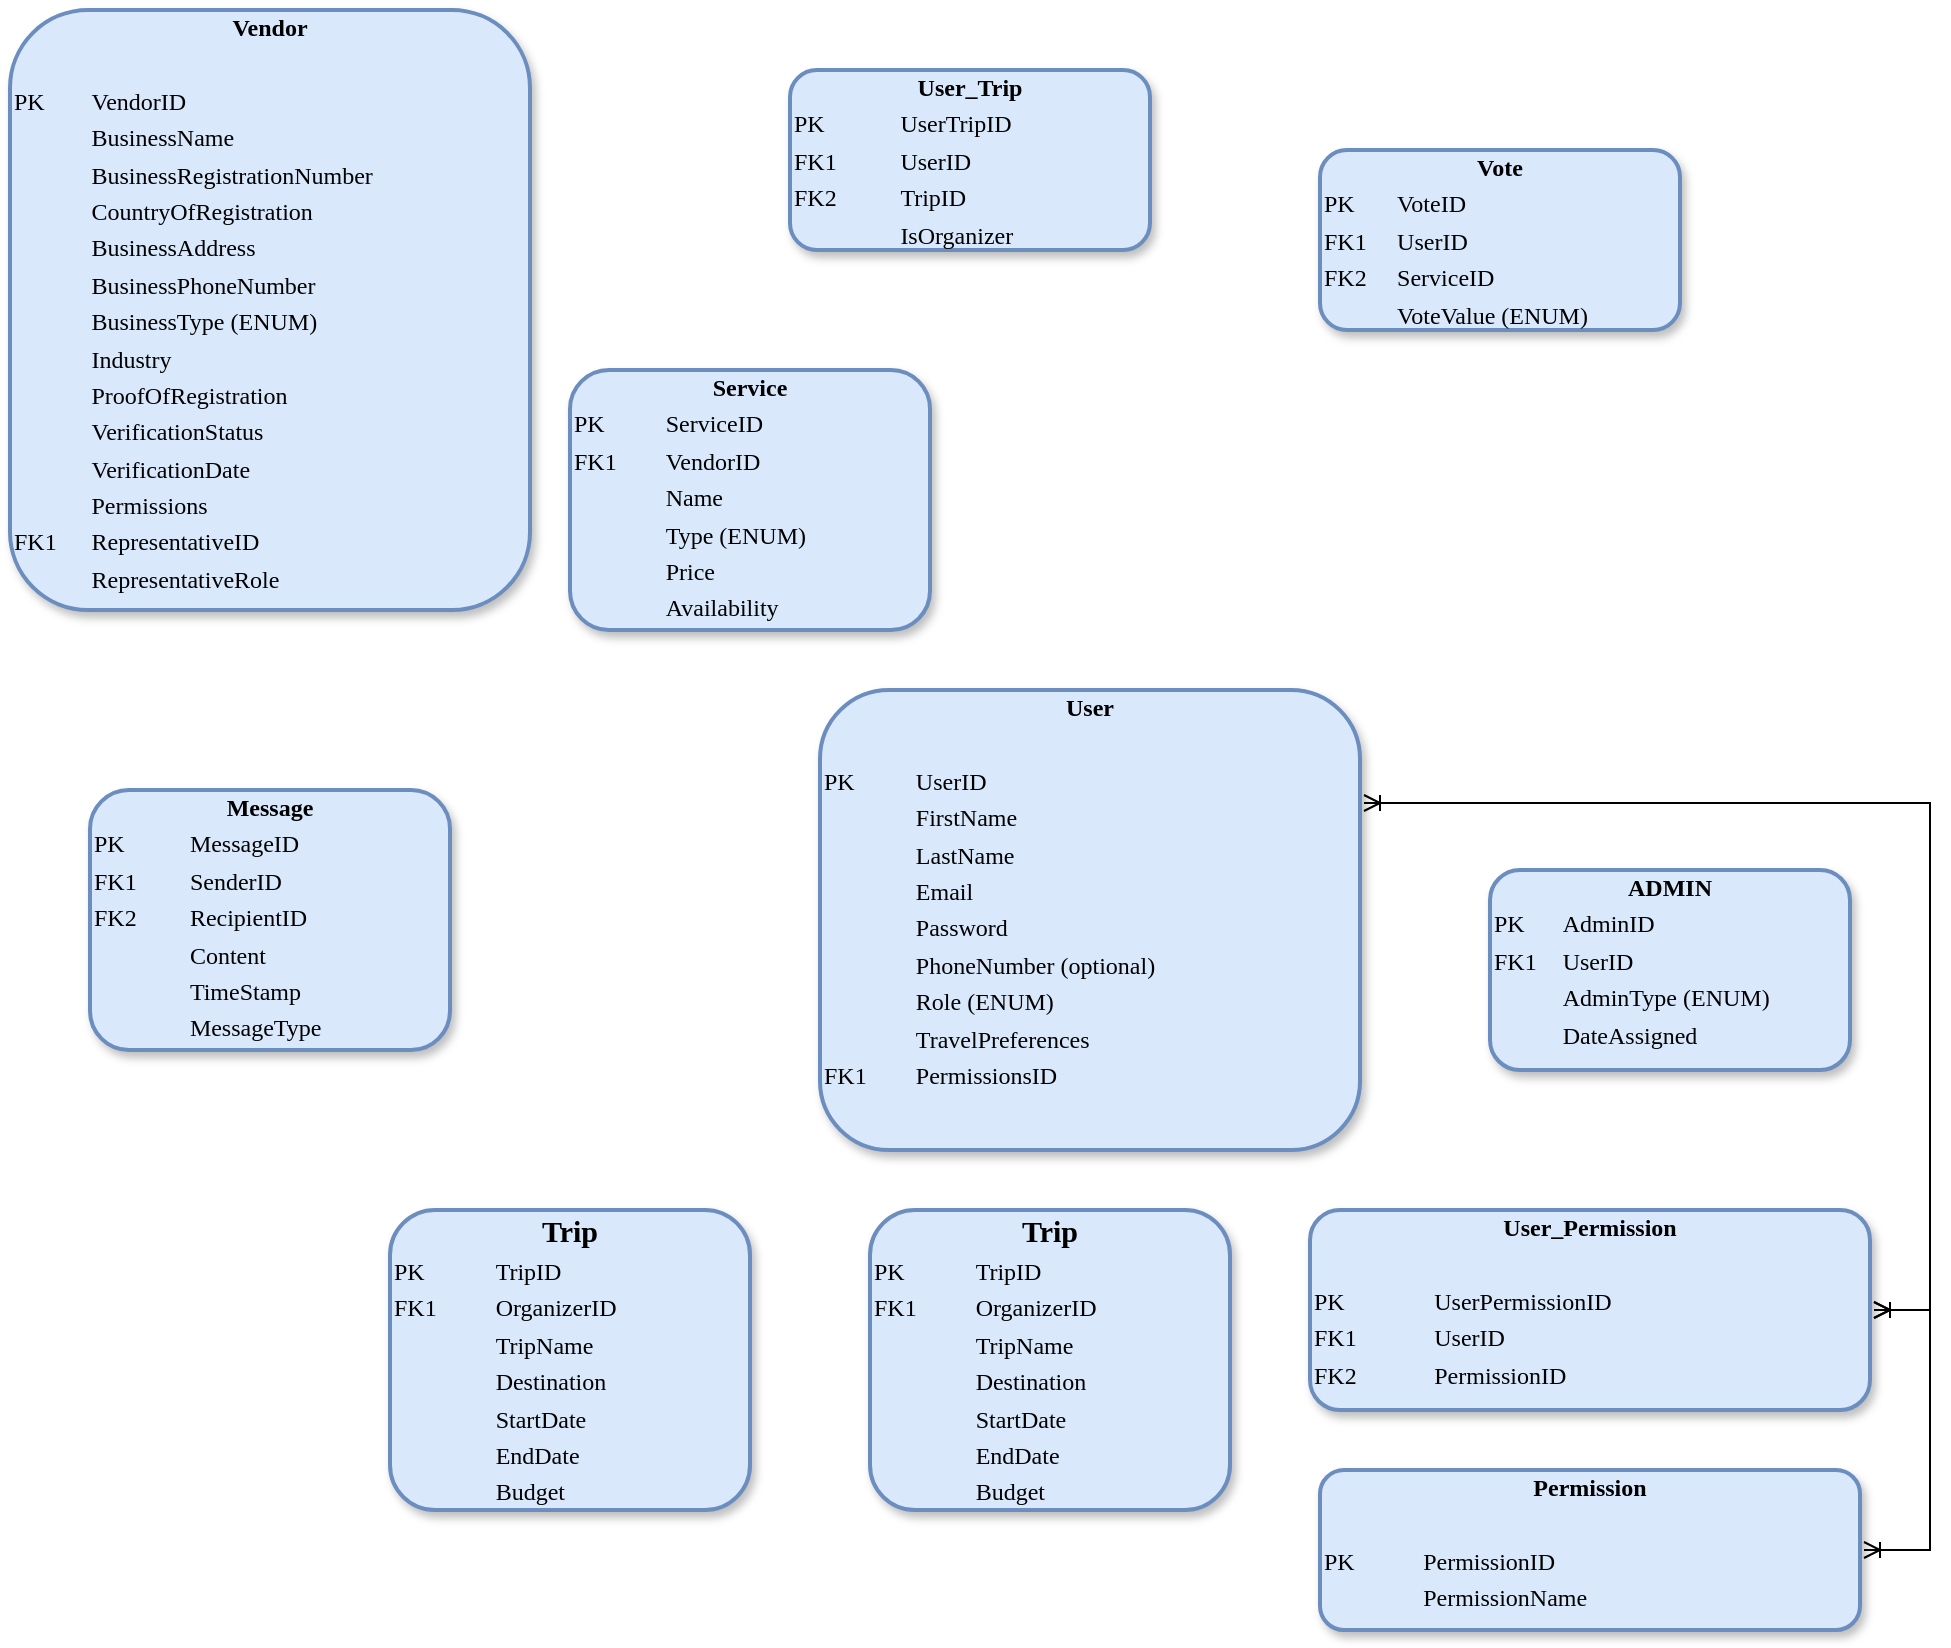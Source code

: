 <mxfile version="24.7.16">
  <diagram name="Page-1" id="2ca16b54-16f6-2749-3443-fa8db7711227">
    <mxGraphModel dx="911" dy="542" grid="1" gridSize="10" guides="1" tooltips="1" connect="1" arrows="1" fold="1" page="1" pageScale="1" pageWidth="1100" pageHeight="850" background="none" math="0" shadow="0">
      <root>
        <mxCell id="0" />
        <mxCell id="1" parent="0" />
        <mxCell id="2ed32ef02a7f4228-2" value="&lt;div class=&quot;custom-cursor-default-hover&quot; style=&quot;text-align: center; box-sizing: border-box; width: 100%; background-image: initial; background-position: initial; background-size: initial; background-repeat: initial; background-attachment: initial; background-origin: initial; background-clip: initial; padding: 2px;&quot;&gt;&lt;b style=&quot;&quot;&gt;&lt;font style=&quot;font-size: 12px;&quot;&gt;Message&lt;/font&gt;&lt;/b&gt;&lt;/div&gt;&lt;table style=&quot;width: 100%;&quot; cellpadding=&quot;2&quot; cellspacing=&quot;0&quot;&gt;&lt;tbody&gt;&lt;tr&gt;&lt;td&gt;PK&lt;/td&gt;&lt;td class=&quot;custom-cursor-default-hover&quot;&gt;MessageID&lt;/td&gt;&lt;/tr&gt;&lt;tr&gt;&lt;td&gt;FK1&lt;/td&gt;&lt;td class=&quot;custom-cursor-default-hover&quot;&gt;SenderID&lt;/td&gt;&lt;/tr&gt;&lt;tr&gt;&lt;td&gt;FK2&lt;/td&gt;&lt;td class=&quot;custom-cursor-default-hover&quot;&gt;RecipientID&lt;/td&gt;&lt;/tr&gt;&lt;tr&gt;&lt;td&gt;&lt;br&gt;&lt;/td&gt;&lt;td class=&quot;custom-cursor-default-hover&quot;&gt;Content&lt;br&gt;&lt;/td&gt;&lt;/tr&gt;&lt;tr&gt;&lt;td class=&quot;custom-cursor-default-hover&quot;&gt;&lt;br&gt;&lt;/td&gt;&lt;td class=&quot;custom-cursor-default-hover&quot;&gt;TimeStamp&lt;br&gt;&lt;/td&gt;&lt;/tr&gt;&lt;tr&gt;&lt;td class=&quot;custom-cursor-default-hover&quot;&gt;&lt;br&gt;&lt;/td&gt;&lt;td class=&quot;custom-cursor-default-hover&quot;&gt;MessageType&lt;/td&gt;&lt;/tr&gt;&lt;/tbody&gt;&lt;/table&gt;" style="verticalAlign=top;align=left;overflow=fill;html=1;rounded=1;shadow=1;comic=0;labelBackgroundColor=none;strokeWidth=2;fontFamily=Verdana;fontSize=12;strokeColor=#6c8ebf;fontColor=default;fillColor=#dae8fc;gradientColor=none;" parent="1" vertex="1">
          <mxGeometry x="50" y="400" width="180" height="130" as="geometry" />
        </mxCell>
        <mxCell id="2ed32ef02a7f4228-3" value="&lt;div class=&quot;custom-cursor-default-hover&quot; style=&quot;text-align: center; box-sizing: border-box; width: 100%; background-image: initial; background-position: initial; background-size: initial; background-repeat: initial; background-attachment: initial; background-origin: initial; background-clip: initial; padding: 2px;&quot;&gt;&lt;b style=&quot;&quot;&gt;User_Trip&lt;/b&gt;&lt;/div&gt;&lt;table style=&quot;width: 100% ; font-size: 1em&quot; cellpadding=&quot;2&quot; cellspacing=&quot;0&quot;&gt;&lt;tbody&gt;&lt;tr&gt;&lt;td&gt;PK&lt;/td&gt;&lt;td class=&quot;custom-cursor-default-hover&quot;&gt;UserTripID&lt;/td&gt;&lt;/tr&gt;&lt;tr&gt;&lt;td&gt;FK1&lt;/td&gt;&lt;td class=&quot;custom-cursor-default-hover&quot;&gt;UserID&lt;/td&gt;&lt;/tr&gt;&lt;tr&gt;&lt;td class=&quot;custom-cursor-default-hover&quot;&gt;FK2&lt;/td&gt;&lt;td class=&quot;custom-cursor-default-hover&quot;&gt;TripID&lt;/td&gt;&lt;/tr&gt;&lt;tr&gt;&lt;td class=&quot;custom-cursor-default-hover&quot;&gt;&lt;br&gt;&lt;/td&gt;&lt;td class=&quot;custom-cursor-default-hover&quot;&gt;IsOrganizer&lt;br&gt;&lt;/td&gt;&lt;/tr&gt;&lt;/tbody&gt;&lt;/table&gt;" style="verticalAlign=top;align=left;overflow=fill;html=1;rounded=1;shadow=1;comic=0;labelBackgroundColor=none;strokeWidth=2;fontFamily=Verdana;fontSize=12;strokeColor=#6c8ebf;fontColor=default;fillColor=#dae8fc;gradientColor=none;" parent="1" vertex="1">
          <mxGeometry x="400" y="40" width="180" height="90" as="geometry" />
        </mxCell>
        <mxCell id="2ed32ef02a7f4228-4" value="&lt;div class=&quot;custom-cursor-default-hover&quot; style=&quot;text-align: center; box-sizing: border-box; width: 100%; background-image: initial; background-position: initial; background-size: initial; background-repeat: initial; background-attachment: initial; background-origin: initial; background-clip: initial; padding: 2px;&quot;&gt;&lt;b style=&quot;&quot;&gt;Vote&lt;/b&gt;&lt;/div&gt;&lt;table style=&quot;width: 100% ; font-size: 1em&quot; cellpadding=&quot;2&quot; cellspacing=&quot;0&quot;&gt;&lt;tbody&gt;&lt;tr&gt;&lt;td&gt;PK&lt;/td&gt;&lt;td class=&quot;custom-cursor-default-hover&quot;&gt;VoteID&lt;/td&gt;&lt;/tr&gt;&lt;tr&gt;&lt;td class=&quot;custom-cursor-default-hover&quot;&gt;FK1&lt;/td&gt;&lt;td class=&quot;custom-cursor-default-hover&quot;&gt;UserID&lt;/td&gt;&lt;/tr&gt;&lt;tr&gt;&lt;td class=&quot;custom-cursor-default-hover&quot;&gt;FK2&lt;/td&gt;&lt;td class=&quot;custom-cursor-default-hover&quot;&gt;ServiceID&lt;/td&gt;&lt;/tr&gt;&lt;tr&gt;&lt;td class=&quot;custom-cursor-default-hover&quot;&gt;&lt;br&gt;&lt;/td&gt;&lt;td class=&quot;custom-cursor-default-hover&quot;&gt;VoteValue (ENUM)&lt;br&gt;&lt;/td&gt;&lt;/tr&gt;&lt;/tbody&gt;&lt;/table&gt;" style="verticalAlign=top;align=left;overflow=fill;html=1;rounded=1;shadow=1;comic=0;labelBackgroundColor=none;strokeWidth=2;fontFamily=Verdana;fontSize=12;strokeColor=#6c8ebf;fontColor=default;fillColor=#dae8fc;gradientColor=none;" parent="1" vertex="1">
          <mxGeometry x="665" y="80" width="180" height="90" as="geometry" />
        </mxCell>
        <mxCell id="2ed32ef02a7f4228-5" value="&lt;div style=&quot;text-align: center; box-sizing: border-box; width: 100%; background-image: initial; background-position: initial; background-size: initial; background-repeat: initial; background-attachment: initial; background-origin: initial; background-clip: initial; padding: 2px;&quot;&gt;&lt;b style=&quot;&quot;&gt;Vendor&lt;/b&gt;&lt;/div&gt;&lt;table style=&quot;width:100%;font-size:1em;&quot; cellpadding=&quot;2&quot; cellspacing=&quot;0&quot;&gt;&lt;tbody&gt;&lt;tr&gt;&lt;td&gt;&lt;br&gt;&lt;/td&gt;&lt;td&gt;&lt;br&gt;&lt;/td&gt;&lt;/tr&gt;&lt;tr&gt;&lt;td&gt;PK&lt;/td&gt;&lt;td&gt;VendorID&lt;/td&gt;&lt;/tr&gt;&lt;tr&gt;&lt;td&gt;&lt;br&gt;&lt;/td&gt;&lt;td&gt;BusinessName&lt;/td&gt;&lt;/tr&gt;&lt;tr&gt;&lt;td&gt;&lt;/td&gt;&lt;td&gt;BusinessRegistrationNumber&lt;/td&gt;&lt;/tr&gt;&lt;tr&gt;&lt;td&gt;&lt;br&gt;&lt;/td&gt;&lt;td&gt;CountryOfRegistration&lt;br&gt;&lt;/td&gt;&lt;/tr&gt;&lt;tr&gt;&lt;td&gt;&lt;br&gt;&lt;/td&gt;&lt;td&gt;BusinessAddress&lt;/td&gt;&lt;/tr&gt;&lt;tr&gt;&lt;td&gt;&lt;br&gt;&lt;/td&gt;&lt;td&gt;BusinessPhoneNumber&lt;/td&gt;&lt;/tr&gt;&lt;tr&gt;&lt;td&gt;&lt;br&gt;&lt;/td&gt;&lt;td&gt;BusinessType (ENUM)&lt;br&gt;&lt;/td&gt;&lt;/tr&gt;&lt;tr&gt;&lt;td&gt;&lt;br&gt;&lt;/td&gt;&lt;td&gt;Industry&lt;/td&gt;&lt;/tr&gt;&lt;tr&gt;&lt;td&gt;&lt;br&gt;&lt;/td&gt;&lt;td&gt;ProofOfRegistration&lt;/td&gt;&lt;/tr&gt;&lt;tr&gt;&lt;td&gt;&lt;br&gt;&lt;/td&gt;&lt;td&gt;VerificationStatus&lt;/td&gt;&lt;/tr&gt;&lt;tr&gt;&lt;td&gt;&lt;br&gt;&lt;/td&gt;&lt;td&gt;VerificationDate&lt;/td&gt;&lt;/tr&gt;&lt;tr&gt;&lt;td&gt;&lt;br&gt;&lt;/td&gt;&lt;td&gt;Permissions&lt;/td&gt;&lt;/tr&gt;&lt;tr&gt;&lt;td&gt;FK1&lt;/td&gt;&lt;td&gt;RepresentativeID&lt;/td&gt;&lt;/tr&gt;&lt;tr&gt;&lt;td&gt;&lt;br&gt;&lt;/td&gt;&lt;td&gt;RepresentativeRole&lt;/td&gt;&lt;/tr&gt;&lt;/tbody&gt;&lt;/table&gt;" style="verticalAlign=top;align=left;overflow=fill;html=1;rounded=1;shadow=1;comic=0;labelBackgroundColor=none;strokeWidth=2;fontFamily=Verdana;fontSize=12;strokeColor=#6c8ebf;fontColor=default;fillColor=#dae8fc;gradientColor=none;perimeterSpacing=2;" parent="1" vertex="1">
          <mxGeometry x="10" y="10" width="260" height="300" as="geometry" />
        </mxCell>
        <mxCell id="2ed32ef02a7f4228-6" value="&lt;div style=&quot;text-align: center; box-sizing: border-box; width: 100%; background-image: initial; background-position: initial; background-size: initial; background-repeat: initial; background-attachment: initial; background-origin: initial; background-clip: initial; padding: 2px;&quot;&gt;&lt;b style=&quot;&quot;&gt;&lt;font style=&quot;font-size: 15px;&quot;&gt;Trip&lt;/font&gt;&lt;/b&gt;&lt;/div&gt;&lt;table style=&quot;width: 100% ; font-size: 1em&quot; cellpadding=&quot;2&quot; cellspacing=&quot;0&quot;&gt;&lt;tbody&gt;&lt;tr&gt;&lt;td&gt;PK&lt;/td&gt;&lt;td&gt;TripID&lt;/td&gt;&lt;/tr&gt;&lt;tr&gt;&lt;td&gt;FK1&lt;/td&gt;&lt;td&gt;OrganizerID&lt;/td&gt;&lt;/tr&gt;&lt;tr&gt;&lt;td&gt;&lt;/td&gt;&lt;td&gt;TripName&lt;/td&gt;&lt;/tr&gt;&lt;tr&gt;&lt;td&gt;&lt;br&gt;&lt;/td&gt;&lt;td&gt;Destination&lt;/td&gt;&lt;/tr&gt;&lt;tr&gt;&lt;td&gt;&lt;br&gt;&lt;/td&gt;&lt;td&gt;StartDate&lt;br&gt;&lt;/td&gt;&lt;/tr&gt;&lt;tr&gt;&lt;td&gt;&lt;br&gt;&lt;/td&gt;&lt;td&gt;EndDate&lt;br&gt;&lt;/td&gt;&lt;/tr&gt;&lt;tr&gt;&lt;td&gt;&lt;br&gt;&lt;/td&gt;&lt;td&gt;Budget&lt;/td&gt;&lt;/tr&gt;&lt;tr&gt;&lt;td&gt;&lt;br&gt;&lt;/td&gt;&lt;td&gt;&lt;br&gt;&lt;/td&gt;&lt;/tr&gt;&lt;/tbody&gt;&lt;/table&gt;" style="verticalAlign=top;align=left;overflow=fill;html=1;rounded=1;shadow=1;comic=0;labelBackgroundColor=none;strokeWidth=2;fontFamily=Verdana;fontSize=12;fillColor=#dae8fc;strokeColor=#6c8ebf;gradientColor=none;" parent="1" vertex="1">
          <mxGeometry x="440" y="610" width="180" height="150" as="geometry" />
        </mxCell>
        <mxCell id="2ed32ef02a7f4228-12" value="&lt;div class=&quot;custom-cursor-default-hover&quot; style=&quot;text-align: center; box-sizing: border-box; width: 100%; background-image: initial; background-position: initial; background-size: initial; background-repeat: initial; background-attachment: initial; background-origin: initial; background-clip: initial; padding: 2px;&quot;&gt;&lt;b&gt;Service&lt;/b&gt;&lt;/div&gt;&lt;table style=&quot;width: 100% ; font-size: 1em&quot; cellpadding=&quot;2&quot; cellspacing=&quot;0&quot;&gt;&lt;tbody&gt;&lt;tr&gt;&lt;td&gt;PK&lt;/td&gt;&lt;td class=&quot;custom-cursor-default-hover&quot;&gt;ServiceID&lt;/td&gt;&lt;/tr&gt;&lt;tr&gt;&lt;td&gt;FK1&lt;/td&gt;&lt;td class=&quot;custom-cursor-default-hover&quot;&gt;VendorID&lt;/td&gt;&lt;/tr&gt;&lt;tr&gt;&lt;td&gt;&lt;/td&gt;&lt;td class=&quot;custom-cursor-default-hover&quot;&gt;Name&lt;/td&gt;&lt;/tr&gt;&lt;tr&gt;&lt;td&gt;&lt;br&gt;&lt;/td&gt;&lt;td class=&quot;custom-cursor-default-hover&quot;&gt;Type (ENUM)&lt;br&gt;&lt;/td&gt;&lt;/tr&gt;&lt;tr&gt;&lt;td&gt;&lt;br&gt;&lt;/td&gt;&lt;td class=&quot;custom-cursor-default-hover&quot;&gt;Price&lt;br&gt;&lt;/td&gt;&lt;/tr&gt;&lt;tr&gt;&lt;td&gt;&lt;br&gt;&lt;/td&gt;&lt;td class=&quot;custom-cursor-default-hover&quot;&gt;Availability&lt;br&gt;&lt;/td&gt;&lt;/tr&gt;&lt;/tbody&gt;&lt;/table&gt;" style="verticalAlign=top;align=left;overflow=fill;html=1;rounded=1;shadow=1;comic=0;labelBackgroundColor=none;strokeWidth=2;fontFamily=Verdana;fontSize=12;strokeColor=#6c8ebf;fontColor=default;fillColor=#dae8fc;gradientColor=none;" parent="1" vertex="1">
          <mxGeometry x="290" y="190" width="180" height="130" as="geometry" />
        </mxCell>
        <mxCell id="TLR1OBp0BFn6vqrDGYig-1" value="&lt;div style=&quot;text-align: center; box-sizing: border-box; width: 100%; background-image: initial; background-position: initial; background-size: initial; background-repeat: initial; background-attachment: initial; background-origin: initial; background-clip: initial; padding: 2px;&quot;&gt;&lt;b style=&quot;&quot;&gt;User&lt;/b&gt;&lt;/div&gt;&lt;table style=&quot;width:100%;font-size:1em;&quot; cellpadding=&quot;2&quot; cellspacing=&quot;0&quot;&gt;&lt;tbody&gt;&lt;tr&gt;&lt;td&gt;&lt;br&gt;&lt;/td&gt;&lt;td&gt;&lt;br&gt;&lt;/td&gt;&lt;/tr&gt;&lt;tr&gt;&lt;td&gt;PK&lt;/td&gt;&lt;td&gt;UserID&lt;/td&gt;&lt;/tr&gt;&lt;tr&gt;&lt;td&gt;&lt;br&gt;&lt;/td&gt;&lt;td&gt;FirstName&lt;/td&gt;&lt;/tr&gt;&lt;tr&gt;&lt;td&gt;&lt;/td&gt;&lt;td&gt;LastName&lt;/td&gt;&lt;/tr&gt;&lt;tr&gt;&lt;td&gt;&lt;br&gt;&lt;/td&gt;&lt;td&gt;Email&lt;br&gt;&lt;/td&gt;&lt;/tr&gt;&lt;tr&gt;&lt;td&gt;&lt;br&gt;&lt;/td&gt;&lt;td&gt;Password&lt;/td&gt;&lt;/tr&gt;&lt;tr&gt;&lt;td&gt;&lt;br&gt;&lt;/td&gt;&lt;td&gt;PhoneNumber (optional)&lt;/td&gt;&lt;/tr&gt;&lt;tr&gt;&lt;td&gt;&lt;br&gt;&lt;/td&gt;&lt;td&gt;Role (ENUM)&lt;br&gt;&lt;/td&gt;&lt;/tr&gt;&lt;tr&gt;&lt;td&gt;&lt;br&gt;&lt;/td&gt;&lt;td&gt;TravelPreferences&lt;/td&gt;&lt;/tr&gt;&lt;tr&gt;&lt;td&gt;FK1&lt;/td&gt;&lt;td&gt;PermissionsID&lt;/td&gt;&lt;/tr&gt;&lt;/tbody&gt;&lt;/table&gt;" style="verticalAlign=top;align=left;overflow=fill;html=1;rounded=1;shadow=1;comic=0;labelBackgroundColor=none;strokeWidth=2;fontFamily=Verdana;fontSize=12;strokeColor=#6c8ebf;fontColor=default;fillColor=#dae8fc;gradientColor=none;perimeterSpacing=2;" vertex="1" parent="1">
          <mxGeometry x="415" y="350" width="270" height="230" as="geometry" />
        </mxCell>
        <mxCell id="TLR1OBp0BFn6vqrDGYig-2" value="&lt;div style=&quot;text-align: center; box-sizing: border-box; width: 100%; background-image: initial; background-position: initial; background-size: initial; background-repeat: initial; background-attachment: initial; background-origin: initial; background-clip: initial; padding: 2px;&quot;&gt;&lt;b style=&quot;&quot;&gt;Permission&lt;/b&gt;&lt;/div&gt;&lt;table style=&quot;width:100%;font-size:1em;&quot; cellpadding=&quot;2&quot; cellspacing=&quot;0&quot;&gt;&lt;tbody&gt;&lt;tr&gt;&lt;td&gt;&lt;br&gt;&lt;/td&gt;&lt;td&gt;&lt;br&gt;&lt;/td&gt;&lt;/tr&gt;&lt;tr&gt;&lt;td&gt;PK&lt;/td&gt;&lt;td&gt;PermissionID&lt;/td&gt;&lt;/tr&gt;&lt;tr&gt;&lt;td&gt;&lt;br&gt;&lt;/td&gt;&lt;td&gt;PermissionName&lt;/td&gt;&lt;/tr&gt;&lt;/tbody&gt;&lt;/table&gt;" style="verticalAlign=top;align=left;overflow=fill;html=1;rounded=1;shadow=1;comic=0;labelBackgroundColor=none;strokeWidth=2;fontFamily=Verdana;fontSize=12;strokeColor=#6c8ebf;fontColor=default;fillColor=#dae8fc;gradientColor=none;perimeterSpacing=2;" vertex="1" parent="1">
          <mxGeometry x="665" y="740" width="270" height="80" as="geometry" />
        </mxCell>
        <mxCell id="TLR1OBp0BFn6vqrDGYig-3" value="&lt;div style=&quot;text-align: center; box-sizing: border-box; width: 100%; background-image: initial; background-position: initial; background-size: initial; background-repeat: initial; background-attachment: initial; background-origin: initial; background-clip: initial; padding: 2px;&quot;&gt;&lt;b style=&quot;&quot;&gt;User_Permission&lt;/b&gt;&lt;/div&gt;&lt;table style=&quot;width:100%;font-size:1em;&quot; cellpadding=&quot;2&quot; cellspacing=&quot;0&quot;&gt;&lt;tbody&gt;&lt;tr&gt;&lt;td&gt;&lt;br&gt;&lt;/td&gt;&lt;td&gt;&lt;br&gt;&lt;/td&gt;&lt;/tr&gt;&lt;tr&gt;&lt;td&gt;PK&lt;/td&gt;&lt;td&gt;UserPermissionID&lt;/td&gt;&lt;/tr&gt;&lt;tr&gt;&lt;td&gt;FK1&lt;/td&gt;&lt;td&gt;UserID&lt;/td&gt;&lt;/tr&gt;&lt;tr&gt;&lt;td&gt;FK2&lt;/td&gt;&lt;td&gt;PermissionID&lt;/td&gt;&lt;/tr&gt;&lt;/tbody&gt;&lt;/table&gt;" style="verticalAlign=top;align=left;overflow=fill;html=1;rounded=1;shadow=1;comic=0;labelBackgroundColor=none;strokeWidth=2;fontFamily=Verdana;fontSize=12;strokeColor=#6c8ebf;fontColor=default;fillColor=#dae8fc;gradientColor=none;perimeterSpacing=2;" vertex="1" parent="1">
          <mxGeometry x="660" y="610" width="280" height="100" as="geometry" />
        </mxCell>
        <mxCell id="TLR1OBp0BFn6vqrDGYig-5" value="" style="edgeStyle=entityRelationEdgeStyle;fontSize=12;html=1;endArrow=ERoneToMany;startArrow=ERoneToMany;rounded=0;exitX=1;exitY=0.25;exitDx=0;exitDy=0;" edge="1" parent="1" source="TLR1OBp0BFn6vqrDGYig-1" target="TLR1OBp0BFn6vqrDGYig-3">
          <mxGeometry width="100" height="100" relative="1" as="geometry">
            <mxPoint x="830" y="490" as="sourcePoint" />
            <mxPoint x="930" y="390" as="targetPoint" />
          </mxGeometry>
        </mxCell>
        <mxCell id="TLR1OBp0BFn6vqrDGYig-6" value="" style="edgeStyle=entityRelationEdgeStyle;fontSize=12;html=1;endArrow=ERoneToMany;startArrow=ERoneToMany;rounded=0;exitX=1;exitY=0.5;exitDx=0;exitDy=0;" edge="1" parent="1" source="TLR1OBp0BFn6vqrDGYig-2" target="TLR1OBp0BFn6vqrDGYig-3">
          <mxGeometry width="100" height="100" relative="1" as="geometry">
            <mxPoint x="560" y="770" as="sourcePoint" />
            <mxPoint x="660" y="670" as="targetPoint" />
          </mxGeometry>
        </mxCell>
        <mxCell id="TLR1OBp0BFn6vqrDGYig-7" value="&lt;div class=&quot;custom-cursor-default-hover&quot; style=&quot;text-align: center; box-sizing: border-box; width: 100%; background-image: initial; background-position: initial; background-size: initial; background-repeat: initial; background-attachment: initial; background-origin: initial; background-clip: initial; padding: 2px;&quot;&gt;&lt;b style=&quot;&quot;&gt;&lt;font style=&quot;font-size: 12px;&quot;&gt;ADMIN&lt;/font&gt;&lt;/b&gt;&lt;/div&gt;&lt;table style=&quot;width: 100%;&quot; cellpadding=&quot;2&quot; cellspacing=&quot;0&quot;&gt;&lt;tbody&gt;&lt;tr&gt;&lt;td&gt;PK&lt;/td&gt;&lt;td class=&quot;custom-cursor-default-hover&quot;&gt;AdminID&lt;/td&gt;&lt;/tr&gt;&lt;tr&gt;&lt;td&gt;FK1&lt;/td&gt;&lt;td class=&quot;custom-cursor-default-hover&quot;&gt;UserID&lt;/td&gt;&lt;/tr&gt;&lt;tr&gt;&lt;td&gt;&lt;br&gt;&lt;/td&gt;&lt;td class=&quot;custom-cursor-default-hover&quot;&gt;AdminType (ENUM)&lt;/td&gt;&lt;/tr&gt;&lt;tr&gt;&lt;td class=&quot;custom-cursor-default-hover&quot;&gt;&lt;br&gt;&lt;/td&gt;&lt;td class=&quot;custom-cursor-default-hover&quot;&gt;DateAssigned&lt;/td&gt;&lt;/tr&gt;&lt;/tbody&gt;&lt;/table&gt;" style="verticalAlign=top;align=left;overflow=fill;html=1;rounded=1;shadow=1;comic=0;labelBackgroundColor=none;strokeWidth=2;fontFamily=Verdana;fontSize=12;strokeColor=#6c8ebf;fontColor=default;fillColor=#dae8fc;gradientColor=none;" vertex="1" parent="1">
          <mxGeometry x="750" y="440" width="180" height="100" as="geometry" />
        </mxCell>
        <mxCell id="TLR1OBp0BFn6vqrDGYig-8" value="&lt;div style=&quot;text-align: center; box-sizing: border-box; width: 100%; background-image: initial; background-position: initial; background-size: initial; background-repeat: initial; background-attachment: initial; background-origin: initial; background-clip: initial; padding: 2px;&quot;&gt;&lt;b style=&quot;&quot;&gt;&lt;font style=&quot;font-size: 15px;&quot;&gt;Trip&lt;/font&gt;&lt;/b&gt;&lt;/div&gt;&lt;table style=&quot;width: 100% ; font-size: 1em&quot; cellpadding=&quot;2&quot; cellspacing=&quot;0&quot;&gt;&lt;tbody&gt;&lt;tr&gt;&lt;td&gt;PK&lt;/td&gt;&lt;td&gt;TripID&lt;/td&gt;&lt;/tr&gt;&lt;tr&gt;&lt;td&gt;FK1&lt;/td&gt;&lt;td&gt;OrganizerID&lt;/td&gt;&lt;/tr&gt;&lt;tr&gt;&lt;td&gt;&lt;/td&gt;&lt;td&gt;TripName&lt;/td&gt;&lt;/tr&gt;&lt;tr&gt;&lt;td&gt;&lt;br&gt;&lt;/td&gt;&lt;td&gt;Destination&lt;/td&gt;&lt;/tr&gt;&lt;tr&gt;&lt;td&gt;&lt;br&gt;&lt;/td&gt;&lt;td&gt;StartDate&lt;br&gt;&lt;/td&gt;&lt;/tr&gt;&lt;tr&gt;&lt;td&gt;&lt;br&gt;&lt;/td&gt;&lt;td&gt;EndDate&lt;br&gt;&lt;/td&gt;&lt;/tr&gt;&lt;tr&gt;&lt;td&gt;&lt;br&gt;&lt;/td&gt;&lt;td&gt;Budget&lt;/td&gt;&lt;/tr&gt;&lt;tr&gt;&lt;td&gt;&lt;br&gt;&lt;/td&gt;&lt;td&gt;&lt;br&gt;&lt;/td&gt;&lt;/tr&gt;&lt;/tbody&gt;&lt;/table&gt;" style="verticalAlign=top;align=left;overflow=fill;html=1;rounded=1;shadow=1;comic=0;labelBackgroundColor=none;strokeWidth=2;fontFamily=Verdana;fontSize=12;fillColor=#dae8fc;strokeColor=#6c8ebf;gradientColor=none;" vertex="1" parent="1">
          <mxGeometry x="200" y="610" width="180" height="150" as="geometry" />
        </mxCell>
      </root>
    </mxGraphModel>
  </diagram>
</mxfile>
